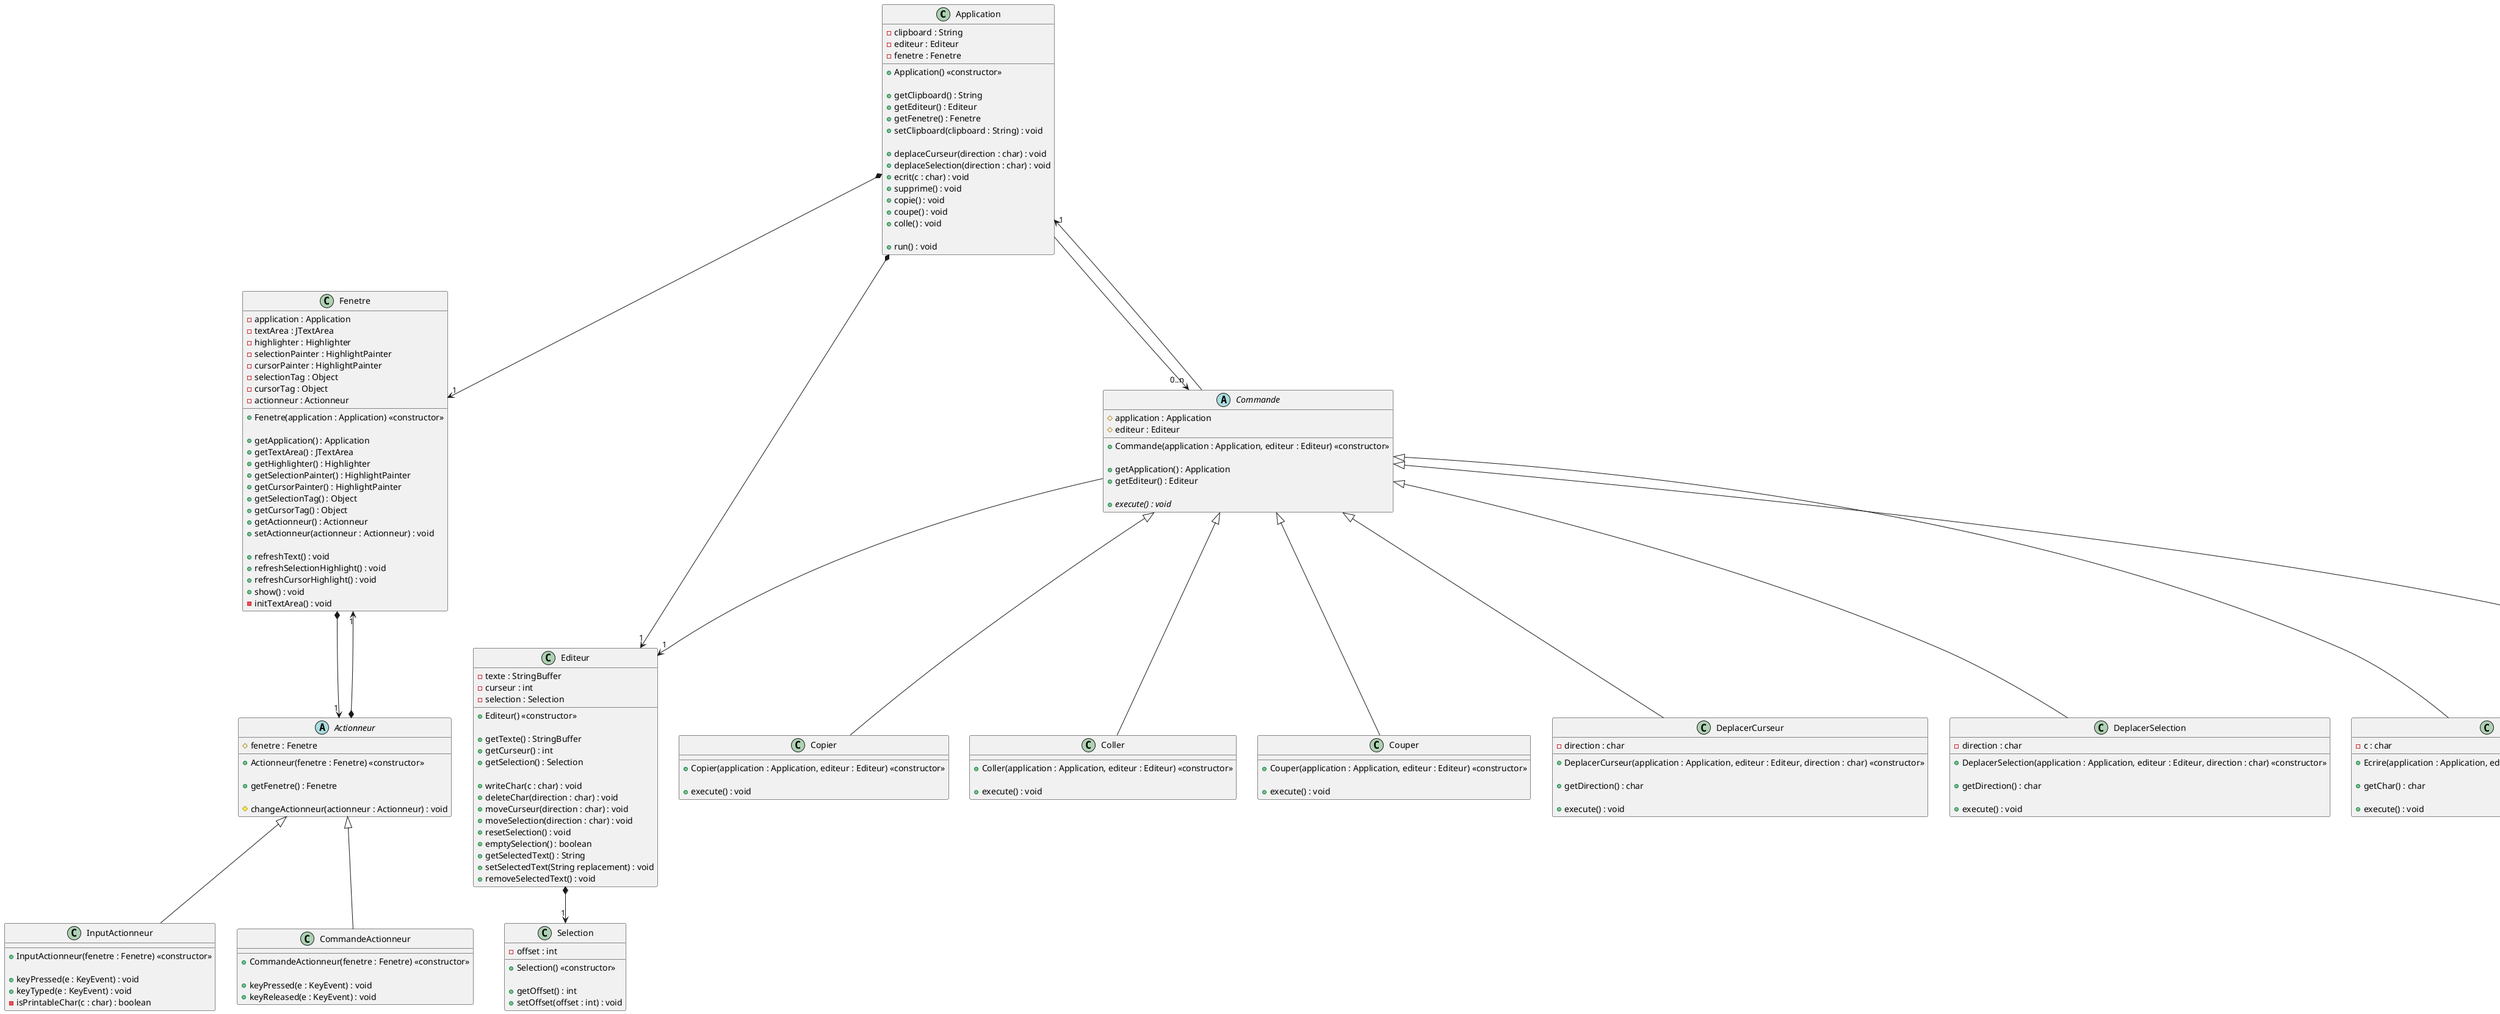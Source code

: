 @startuml classe
class "Application"{
    -clipboard : String
    -editeur : Editeur
    -fenetre : Fenetre

    +Application() <<constructor>>

    +getClipboard() : String
    +getEditeur() : Editeur
    +getFenetre() : Fenetre
    +setClipboard(clipboard : String) : void

    +deplaceCurseur(direction : char) : void
    +deplaceSelection(direction : char) : void
    +ecrit(c : char) : void
    +supprime() : void
    +copie() : void
    +coupe() : void
    +colle() : void

    +run() : void
}

class "Fenetre"{
    -application : Application
    -textArea : JTextArea
    -highlighter : Highlighter
    -selectionPainter : HighlightPainter
    -cursorPainter : HighlightPainter
    -selectionTag : Object
    -cursorTag : Object
    -actionneur : Actionneur

    +Fenetre(application : Application) <<constructor>>
    
    +getApplication() : Application
    +getTextArea() : JTextArea
    +getHighlighter() : Highlighter
    +getSelectionPainter() : HighlightPainter
    +getCursorPainter() : HighlightPainter
    +getSelectionTag() : Object
    +getCursorTag() : Object
    +getActionneur() : Actionneur
    +setActionneur(actionneur : Actionneur) : void

    +refreshText() : void
    +refreshSelectionHighlight() : void
    +refreshCursorHighlight() : void
    +show() : void
    -initTextArea() : void
}

abstract class "Actionneur"{
    #fenetre : Fenetre

    +Actionneur(fenetre : Fenetre) <<constructor>>

    +getFenetre() : Fenetre

    #changeActionneur(actionneur : Actionneur) : void
}

class "InputActionneur"{
    +InputActionneur(fenetre : Fenetre) <<constructor>>

    +keyPressed(e : KeyEvent) : void
    +keyTyped(e : KeyEvent) : void
    -isPrintableChar(c : char) : boolean
}

class "CommandeActionneur"{
    +CommandeActionneur(fenetre : Fenetre) <<constructor>>

    +keyPressed(e : KeyEvent) : void
    +keyReleased(e : KeyEvent) : void
}

class "Editeur"{
    -texte : StringBuffer
    -curseur : int
    -selection : Selection

    +Editeur() <<constructor>>
    
    +getTexte() : StringBuffer
    +getCurseur() : int
    +getSelection() : Selection

    +writeChar(c : char) : void
    +deleteChar(direction : char) : void
    +moveCurseur(direction : char) : void
    +moveSelection(direction : char) : void
    +resetSelection() : void
    +emptySelection() : boolean
    +getSelectedText() : String
    +setSelectedText(String replacement) : void
    +removeSelectedText() : void
}

class "Selection"{
    -offset : int

    +Selection() <<constructor>>

    +getOffset() : int
    +setOffset(offset : int) : void
}

abstract class "Commande"{
    #application : Application
    #editeur : Editeur

    +Commande(application : Application, editeur : Editeur) <<constructor>>
    
    +getApplication() : Application
    +getEditeur() : Editeur
    
    {abstract}+execute() : void
}

class "Copier"{
    +Copier(application : Application, editeur : Editeur) <<constructor>>
    
    +execute() : void
}

class "Coller"{
    +Coller(application : Application, editeur : Editeur) <<constructor>>
    
    +execute() : void
}

class "Couper"{
    +Couper(application : Application, editeur : Editeur) <<constructor>>
    
    +execute() : void
}

class "DeplacerCurseur"{
    -direction : char
    
    +DeplacerCurseur(application : Application, editeur : Editeur, direction : char) <<constructor>>
    
    +getDirection() : char

    +execute() : void
}

class "DeplacerSelection"{
    -direction : char

    +DeplacerSelection(application : Application, editeur : Editeur, direction : char) <<constructor>>
    
    +getDirection() : char

    +execute() : void
}

class "Ecrire"{
    -c : char
    
    +Ecrire(application : Application, editeur : Editeur, c : char) <<constructor>>
    
    +getChar() : char
    
    +execute() : void
}

class "Supprimer"{
    -direction : char

    +Supprimer(application : Application, editeur : Editeur, direction : char) <<constructor>>
    
    +getDirection() : char
    
    +execute() : void
}

Application *-->"1" Editeur
Application *-->"1" Fenetre
Application -->"0..n" Commande
Fenetre *-->"1" Actionneur
Fenetre "1"<--* Actionneur
Application "1"<-- Commande
Editeur *-->"1" Selection
Commande -->"1" Editeur

Commande <|-- Copier
Commande <|-- Couper
Commande <|-- Coller
Commande <|-- DeplacerCurseur
Commande <|-- DeplacerSelection
Commande <|-- Ecrire
Commande <|-- Supprimer

Actionneur <|-- InputActionneur
Actionneur <|-- CommandeActionneur
@enduml